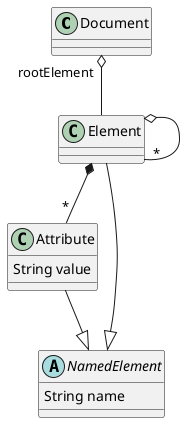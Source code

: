 @startuml

class Document {
}

class Element {
}

class Attribute {
    String value
}

abstract class NamedElement {
    String name
}

Document "rootElement" o-- Element
Element o-- "*" Element

Element *-- "*" Attribute

Element --|> NamedElement
Attribute --|> NamedElement
@enduml